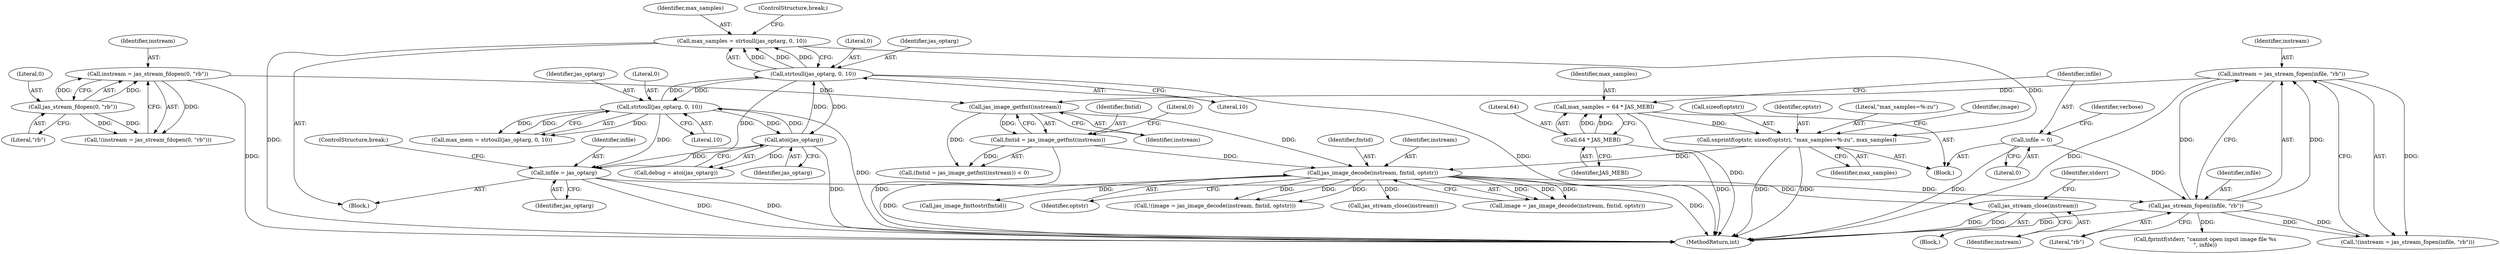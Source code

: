 digraph "0_jasper_d42b2388f7f8e0332c846675133acea151fc557a@API" {
"1000269" [label="(Call,jas_stream_close(instream))"];
"1000264" [label="(Call,jas_image_decode(instream, fmtid, optstr))"];
"1000247" [label="(Call,jas_image_getfmt(instream))"];
"1000232" [label="(Call,instream = jas_stream_fdopen(0, \"rb\"))"];
"1000234" [label="(Call,jas_stream_fdopen(0, \"rb\"))"];
"1000216" [label="(Call,instream = jas_stream_fopen(infile, \"rb\"))"];
"1000218" [label="(Call,jas_stream_fopen(infile, \"rb\"))"];
"1000139" [label="(Call,infile = 0)"];
"1000183" [label="(Call,infile = jas_optarg)"];
"1000198" [label="(Call,strtoull(jas_optarg, 0, 10))"];
"1000190" [label="(Call,strtoull(jas_optarg, 0, 10))"];
"1000179" [label="(Call,atoi(jas_optarg))"];
"1000245" [label="(Call,fmtid = jas_image_getfmt(instream))"];
"1000254" [label="(Call,snprintf(optstr, sizeof(optstr), \"max_samples=%-zu\", max_samples))"];
"1000188" [label="(Call,max_samples = strtoull(jas_optarg, 0, 10))"];
"1000134" [label="(Call,max_samples = 64 * JAS_MEBI)"];
"1000136" [label="(Call,64 * JAS_MEBI)"];
"1000266" [label="(Identifier,fmtid)"];
"1000267" [label="(Identifier,optstr)"];
"1000261" [label="(Call,!(image = jas_image_decode(instream, fmtid, optstr)))"];
"1000183" [label="(Call,infile = jas_optarg)"];
"1000179" [label="(Call,atoi(jas_optarg))"];
"1000269" [label="(Call,jas_stream_close(instream))"];
"1000276" [label="(Call,jas_stream_close(instream))"];
"1000233" [label="(Identifier,instream)"];
"1000256" [label="(Call,sizeof(optstr))"];
"1000141" [label="(Literal,0)"];
"1000137" [label="(Literal,64)"];
"1000219" [label="(Identifier,infile)"];
"1000143" [label="(Identifier,verbose)"];
"1000189" [label="(Identifier,max_samples)"];
"1000201" [label="(Literal,10)"];
"1000191" [label="(Identifier,jas_optarg)"];
"1000198" [label="(Call,strtoull(jas_optarg, 0, 10))"];
"1000194" [label="(ControlStructure,break;)"];
"1000262" [label="(Call,image = jas_image_decode(instream, fmtid, optstr))"];
"1000272" [label="(Identifier,stderr)"];
"1000220" [label="(Literal,\"rb\")"];
"1000140" [label="(Identifier,infile)"];
"1000163" [label="(Block,)"];
"1000231" [label="(Call,!(instream = jas_stream_fdopen(0, \"rb\")))"];
"1000190" [label="(Call,strtoull(jas_optarg, 0, 10))"];
"1000255" [label="(Identifier,optstr)"];
"1000136" [label="(Call,64 * JAS_MEBI)"];
"1000333" [label="(MethodReturn,int)"];
"1000134" [label="(Call,max_samples = 64 * JAS_MEBI)"];
"1000247" [label="(Call,jas_image_getfmt(instream))"];
"1000217" [label="(Identifier,instream)"];
"1000188" [label="(Call,max_samples = strtoull(jas_optarg, 0, 10))"];
"1000259" [label="(Identifier,max_samples)"];
"1000244" [label="(Call,(fmtid = jas_image_getfmt(instream)) < 0)"];
"1000135" [label="(Identifier,max_samples)"];
"1000222" [label="(Call,fprintf(stderr, \"cannot open input image file %s\n\", infile))"];
"1000196" [label="(Call,max_mem = strtoull(jas_optarg, 0, 10))"];
"1000234" [label="(Call,jas_stream_fdopen(0, \"rb\"))"];
"1000109" [label="(Block,)"];
"1000265" [label="(Identifier,instream)"];
"1000185" [label="(Identifier,jas_optarg)"];
"1000200" [label="(Literal,0)"];
"1000177" [label="(Call,debug = atoi(jas_optarg))"];
"1000192" [label="(Literal,0)"];
"1000246" [label="(Identifier,fmtid)"];
"1000139" [label="(Call,infile = 0)"];
"1000218" [label="(Call,jas_stream_fopen(infile, \"rb\"))"];
"1000282" [label="(Call,jas_image_fmttostr(fmtid))"];
"1000264" [label="(Call,jas_image_decode(instream, fmtid, optstr))"];
"1000186" [label="(ControlStructure,break;)"];
"1000180" [label="(Identifier,jas_optarg)"];
"1000258" [label="(Literal,\"max_samples=%-zu\")"];
"1000215" [label="(Call,!(instream = jas_stream_fopen(infile, \"rb\")))"];
"1000248" [label="(Identifier,instream)"];
"1000245" [label="(Call,fmtid = jas_image_getfmt(instream))"];
"1000236" [label="(Literal,\"rb\")"];
"1000249" [label="(Literal,0)"];
"1000254" [label="(Call,snprintf(optstr, sizeof(optstr), \"max_samples=%-zu\", max_samples))"];
"1000268" [label="(Block,)"];
"1000263" [label="(Identifier,image)"];
"1000199" [label="(Identifier,jas_optarg)"];
"1000193" [label="(Literal,10)"];
"1000232" [label="(Call,instream = jas_stream_fdopen(0, \"rb\"))"];
"1000270" [label="(Identifier,instream)"];
"1000138" [label="(Identifier,JAS_MEBI)"];
"1000216" [label="(Call,instream = jas_stream_fopen(infile, \"rb\"))"];
"1000235" [label="(Literal,0)"];
"1000184" [label="(Identifier,infile)"];
"1000269" -> "1000268"  [label="AST: "];
"1000269" -> "1000270"  [label="CFG: "];
"1000270" -> "1000269"  [label="AST: "];
"1000272" -> "1000269"  [label="CFG: "];
"1000269" -> "1000333"  [label="DDG: "];
"1000269" -> "1000333"  [label="DDG: "];
"1000264" -> "1000269"  [label="DDG: "];
"1000264" -> "1000262"  [label="AST: "];
"1000264" -> "1000267"  [label="CFG: "];
"1000265" -> "1000264"  [label="AST: "];
"1000266" -> "1000264"  [label="AST: "];
"1000267" -> "1000264"  [label="AST: "];
"1000262" -> "1000264"  [label="CFG: "];
"1000264" -> "1000333"  [label="DDG: "];
"1000264" -> "1000333"  [label="DDG: "];
"1000264" -> "1000261"  [label="DDG: "];
"1000264" -> "1000261"  [label="DDG: "];
"1000264" -> "1000261"  [label="DDG: "];
"1000264" -> "1000262"  [label="DDG: "];
"1000264" -> "1000262"  [label="DDG: "];
"1000264" -> "1000262"  [label="DDG: "];
"1000247" -> "1000264"  [label="DDG: "];
"1000245" -> "1000264"  [label="DDG: "];
"1000254" -> "1000264"  [label="DDG: "];
"1000264" -> "1000276"  [label="DDG: "];
"1000264" -> "1000282"  [label="DDG: "];
"1000247" -> "1000245"  [label="AST: "];
"1000247" -> "1000248"  [label="CFG: "];
"1000248" -> "1000247"  [label="AST: "];
"1000245" -> "1000247"  [label="CFG: "];
"1000247" -> "1000244"  [label="DDG: "];
"1000247" -> "1000245"  [label="DDG: "];
"1000232" -> "1000247"  [label="DDG: "];
"1000216" -> "1000247"  [label="DDG: "];
"1000232" -> "1000231"  [label="AST: "];
"1000232" -> "1000234"  [label="CFG: "];
"1000233" -> "1000232"  [label="AST: "];
"1000234" -> "1000232"  [label="AST: "];
"1000231" -> "1000232"  [label="CFG: "];
"1000232" -> "1000333"  [label="DDG: "];
"1000232" -> "1000231"  [label="DDG: "];
"1000234" -> "1000232"  [label="DDG: "];
"1000234" -> "1000232"  [label="DDG: "];
"1000234" -> "1000236"  [label="CFG: "];
"1000235" -> "1000234"  [label="AST: "];
"1000236" -> "1000234"  [label="AST: "];
"1000234" -> "1000231"  [label="DDG: "];
"1000234" -> "1000231"  [label="DDG: "];
"1000216" -> "1000215"  [label="AST: "];
"1000216" -> "1000218"  [label="CFG: "];
"1000217" -> "1000216"  [label="AST: "];
"1000218" -> "1000216"  [label="AST: "];
"1000215" -> "1000216"  [label="CFG: "];
"1000216" -> "1000333"  [label="DDG: "];
"1000216" -> "1000215"  [label="DDG: "];
"1000218" -> "1000216"  [label="DDG: "];
"1000218" -> "1000216"  [label="DDG: "];
"1000218" -> "1000220"  [label="CFG: "];
"1000219" -> "1000218"  [label="AST: "];
"1000220" -> "1000218"  [label="AST: "];
"1000218" -> "1000333"  [label="DDG: "];
"1000218" -> "1000215"  [label="DDG: "];
"1000218" -> "1000215"  [label="DDG: "];
"1000139" -> "1000218"  [label="DDG: "];
"1000183" -> "1000218"  [label="DDG: "];
"1000218" -> "1000222"  [label="DDG: "];
"1000139" -> "1000109"  [label="AST: "];
"1000139" -> "1000141"  [label="CFG: "];
"1000140" -> "1000139"  [label="AST: "];
"1000141" -> "1000139"  [label="AST: "];
"1000143" -> "1000139"  [label="CFG: "];
"1000139" -> "1000333"  [label="DDG: "];
"1000183" -> "1000163"  [label="AST: "];
"1000183" -> "1000185"  [label="CFG: "];
"1000184" -> "1000183"  [label="AST: "];
"1000185" -> "1000183"  [label="AST: "];
"1000186" -> "1000183"  [label="CFG: "];
"1000183" -> "1000333"  [label="DDG: "];
"1000183" -> "1000333"  [label="DDG: "];
"1000198" -> "1000183"  [label="DDG: "];
"1000190" -> "1000183"  [label="DDG: "];
"1000179" -> "1000183"  [label="DDG: "];
"1000198" -> "1000196"  [label="AST: "];
"1000198" -> "1000201"  [label="CFG: "];
"1000199" -> "1000198"  [label="AST: "];
"1000200" -> "1000198"  [label="AST: "];
"1000201" -> "1000198"  [label="AST: "];
"1000196" -> "1000198"  [label="CFG: "];
"1000198" -> "1000333"  [label="DDG: "];
"1000198" -> "1000179"  [label="DDG: "];
"1000198" -> "1000190"  [label="DDG: "];
"1000198" -> "1000196"  [label="DDG: "];
"1000198" -> "1000196"  [label="DDG: "];
"1000198" -> "1000196"  [label="DDG: "];
"1000190" -> "1000198"  [label="DDG: "];
"1000179" -> "1000198"  [label="DDG: "];
"1000190" -> "1000188"  [label="AST: "];
"1000190" -> "1000193"  [label="CFG: "];
"1000191" -> "1000190"  [label="AST: "];
"1000192" -> "1000190"  [label="AST: "];
"1000193" -> "1000190"  [label="AST: "];
"1000188" -> "1000190"  [label="CFG: "];
"1000190" -> "1000333"  [label="DDG: "];
"1000190" -> "1000179"  [label="DDG: "];
"1000190" -> "1000188"  [label="DDG: "];
"1000190" -> "1000188"  [label="DDG: "];
"1000190" -> "1000188"  [label="DDG: "];
"1000179" -> "1000190"  [label="DDG: "];
"1000179" -> "1000177"  [label="AST: "];
"1000179" -> "1000180"  [label="CFG: "];
"1000180" -> "1000179"  [label="AST: "];
"1000177" -> "1000179"  [label="CFG: "];
"1000179" -> "1000333"  [label="DDG: "];
"1000179" -> "1000177"  [label="DDG: "];
"1000245" -> "1000244"  [label="AST: "];
"1000246" -> "1000245"  [label="AST: "];
"1000249" -> "1000245"  [label="CFG: "];
"1000245" -> "1000333"  [label="DDG: "];
"1000245" -> "1000244"  [label="DDG: "];
"1000254" -> "1000109"  [label="AST: "];
"1000254" -> "1000259"  [label="CFG: "];
"1000255" -> "1000254"  [label="AST: "];
"1000256" -> "1000254"  [label="AST: "];
"1000258" -> "1000254"  [label="AST: "];
"1000259" -> "1000254"  [label="AST: "];
"1000263" -> "1000254"  [label="CFG: "];
"1000254" -> "1000333"  [label="DDG: "];
"1000254" -> "1000333"  [label="DDG: "];
"1000188" -> "1000254"  [label="DDG: "];
"1000134" -> "1000254"  [label="DDG: "];
"1000188" -> "1000163"  [label="AST: "];
"1000189" -> "1000188"  [label="AST: "];
"1000194" -> "1000188"  [label="CFG: "];
"1000188" -> "1000333"  [label="DDG: "];
"1000134" -> "1000109"  [label="AST: "];
"1000134" -> "1000136"  [label="CFG: "];
"1000135" -> "1000134"  [label="AST: "];
"1000136" -> "1000134"  [label="AST: "];
"1000140" -> "1000134"  [label="CFG: "];
"1000134" -> "1000333"  [label="DDG: "];
"1000136" -> "1000134"  [label="DDG: "];
"1000136" -> "1000134"  [label="DDG: "];
"1000136" -> "1000138"  [label="CFG: "];
"1000137" -> "1000136"  [label="AST: "];
"1000138" -> "1000136"  [label="AST: "];
"1000136" -> "1000333"  [label="DDG: "];
}
